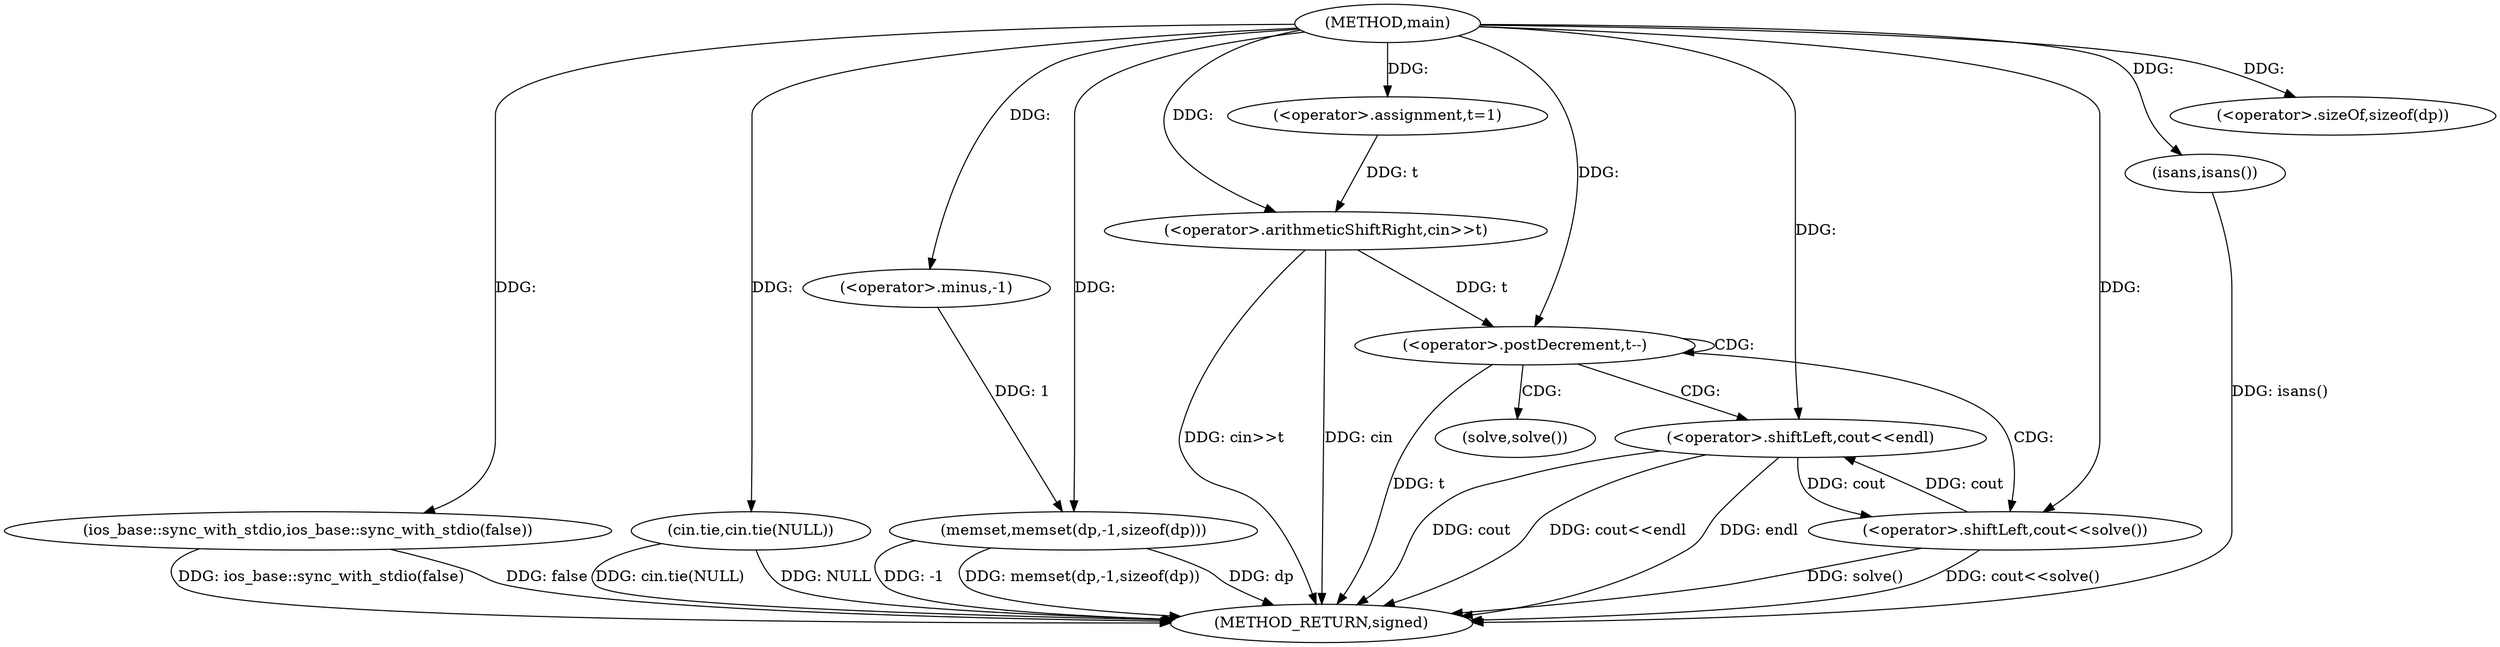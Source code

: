 digraph "main" {  
"1000342" [label = "(METHOD,main)" ]
"1000371" [label = "(METHOD_RETURN,signed)" ]
"1000344" [label = "(ios_base::sync_with_stdio,ios_base::sync_with_stdio(false))" ]
"1000346" [label = "(cin.tie,cin.tie(NULL))" ]
"1000348" [label = "(<operator>.assignment,t=1)" ]
"1000351" [label = "(memset,memset(dp,-1,sizeof(dp)))" ]
"1000357" [label = "(<operator>.arithmeticShiftRight,cin>>t)" ]
"1000360" [label = "(isans,isans())" ]
"1000362" [label = "(<operator>.postDecrement,t--)" ]
"1000364" [label = "(<operator>.shiftLeft,cout<<endl)" ]
"1000353" [label = "(<operator>.minus,-1)" ]
"1000355" [label = "(<operator>.sizeOf,sizeof(dp))" ]
"1000368" [label = "(<operator>.shiftLeft,cout<<solve())" ]
"1000370" [label = "(solve,solve())" ]
  "1000344" -> "1000371"  [ label = "DDG: ios_base::sync_with_stdio(false)"] 
  "1000346" -> "1000371"  [ label = "DDG: cin.tie(NULL)"] 
  "1000351" -> "1000371"  [ label = "DDG: dp"] 
  "1000351" -> "1000371"  [ label = "DDG: -1"] 
  "1000351" -> "1000371"  [ label = "DDG: memset(dp,-1,sizeof(dp))"] 
  "1000357" -> "1000371"  [ label = "DDG: cin>>t"] 
  "1000360" -> "1000371"  [ label = "DDG: isans()"] 
  "1000362" -> "1000371"  [ label = "DDG: t"] 
  "1000368" -> "1000371"  [ label = "DDG: solve()"] 
  "1000368" -> "1000371"  [ label = "DDG: cout<<solve()"] 
  "1000364" -> "1000371"  [ label = "DDG: cout"] 
  "1000364" -> "1000371"  [ label = "DDG: cout<<endl"] 
  "1000346" -> "1000371"  [ label = "DDG: NULL"] 
  "1000364" -> "1000371"  [ label = "DDG: endl"] 
  "1000357" -> "1000371"  [ label = "DDG: cin"] 
  "1000344" -> "1000371"  [ label = "DDG: false"] 
  "1000342" -> "1000348"  [ label = "DDG: "] 
  "1000342" -> "1000360"  [ label = "DDG: "] 
  "1000342" -> "1000344"  [ label = "DDG: "] 
  "1000342" -> "1000346"  [ label = "DDG: "] 
  "1000342" -> "1000351"  [ label = "DDG: "] 
  "1000353" -> "1000351"  [ label = "DDG: 1"] 
  "1000342" -> "1000357"  [ label = "DDG: "] 
  "1000348" -> "1000357"  [ label = "DDG: t"] 
  "1000342" -> "1000353"  [ label = "DDG: "] 
  "1000342" -> "1000355"  [ label = "DDG: "] 
  "1000357" -> "1000362"  [ label = "DDG: t"] 
  "1000342" -> "1000362"  [ label = "DDG: "] 
  "1000368" -> "1000364"  [ label = "DDG: cout"] 
  "1000342" -> "1000364"  [ label = "DDG: "] 
  "1000364" -> "1000368"  [ label = "DDG: cout"] 
  "1000342" -> "1000368"  [ label = "DDG: "] 
  "1000362" -> "1000362"  [ label = "CDG: "] 
  "1000362" -> "1000370"  [ label = "CDG: "] 
  "1000362" -> "1000368"  [ label = "CDG: "] 
  "1000362" -> "1000364"  [ label = "CDG: "] 
}
